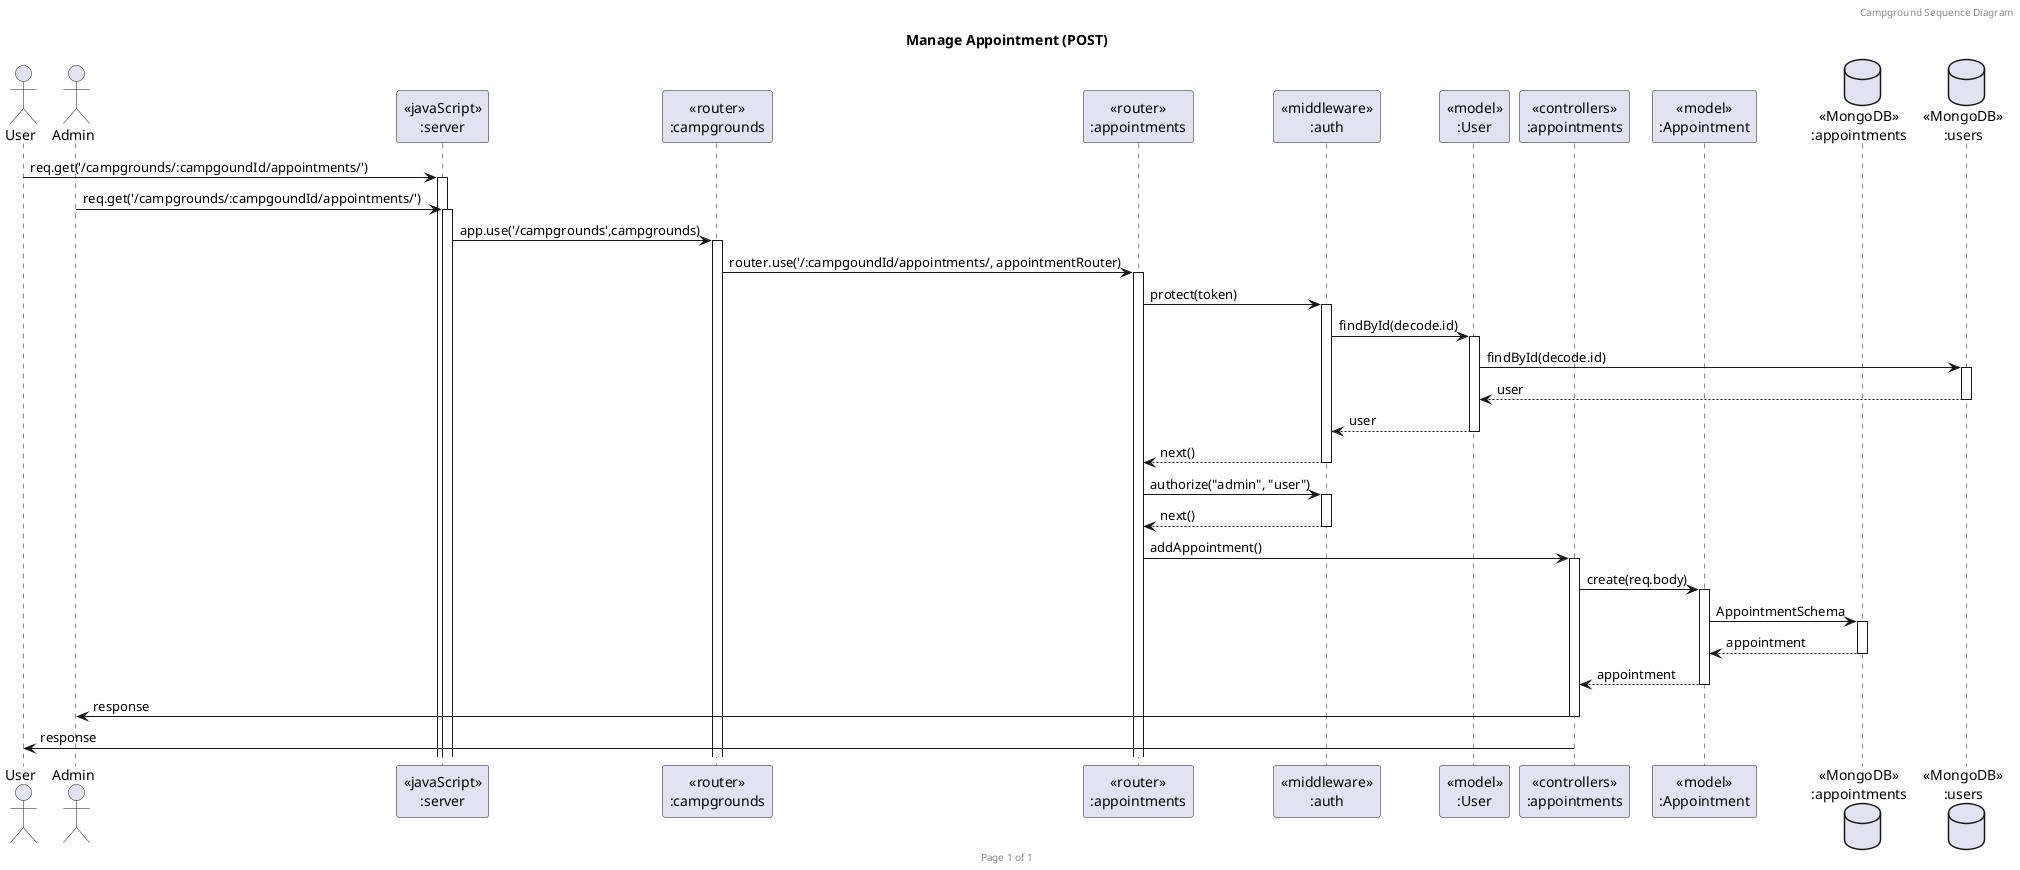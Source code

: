 @startuml Manage Appointment (POST)

header Campground Sequence Diagram
footer Page %page% of %lastpage%
title "Manage Appointment (POST)"

actor "User" as user
actor "Admin" as admin
participant "<<javaScript>>\n:server" as server
participant "<<router>>\n:campgrounds" as routerCampgrounds
participant "<<router>>\n:appointments" as routerAppointments
participant "<<middleware>>\n:auth" as middlewareAuth
participant "<<model>>\n:User" as modelUser
participant "<<controllers>>\n:appointments" as controllersAppointments
participant "<<model>>\n:Appointment" as modelAppointment
database "<<MongoDB>>\n:appointments" as CampgroundsDatabase
database "<<MongoDB>>\n:users" as UsersDatabase

user->server ++:req.get('/campgrounds/:campgoundId/appointments/')
admin->server ++:req.get('/campgrounds/:campgoundId/appointments/')
server->routerCampgrounds ++:app.use('/campgrounds',campgrounds)
routerCampgrounds -> routerAppointments ++:router.use('/:campgoundId/appointments/, appointmentRouter)
routerAppointments -> middlewareAuth ++:protect(token)
middlewareAuth -> modelUser ++:findById(decode.id)
modelUser -> UsersDatabase ++:findById(decode.id)
UsersDatabase --> modelUser --:user
modelUser --> middlewareAuth --:user
middlewareAuth --> routerAppointments --:next()
routerAppointments -> middlewareAuth ++:authorize("admin", "user")
middlewareAuth --> routerAppointments --:next()
routerAppointments -> controllersAppointments ++:addAppointment()
controllersAppointments->modelAppointment ++:create(req.body)
modelAppointment ->CampgroundsDatabase ++:AppointmentSchema
CampgroundsDatabase --> modelAppointment --:appointment
controllersAppointments <-- modelAppointment --:appointment
controllersAppointments->admin --:response
controllersAppointments->user --:response

@enduml
